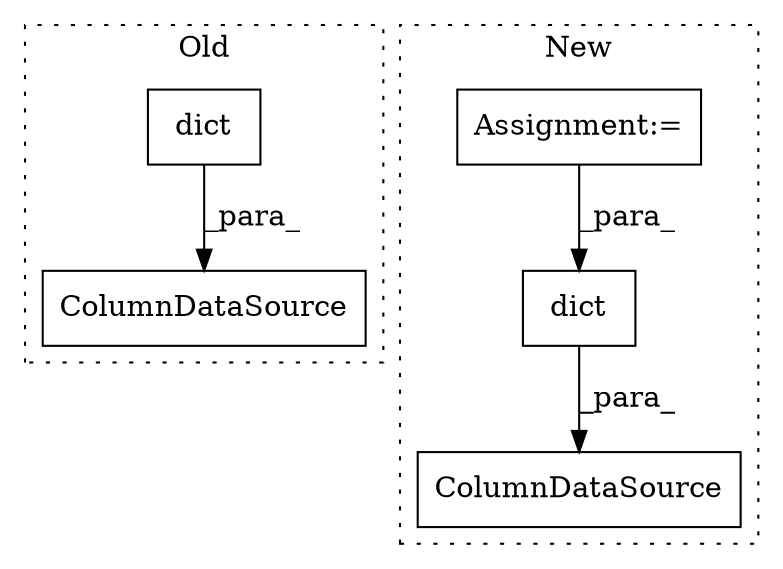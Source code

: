 digraph G {
subgraph cluster0 {
1 [label="ColumnDataSource" a="32" s="8889,9015" l="17,1" shape="box"];
4 [label="dict" a="32" s="8906,9014" l="5,1" shape="box"];
label = "Old";
style="dotted";
}
subgraph cluster1 {
2 [label="dict" a="32" s="9692,9712" l="5,1" shape="box"];
3 [label="ColumnDataSource" a="32" s="9675,9713" l="17,1" shape="box"];
5 [label="Assignment:=" a="7" s="9288" l="1" shape="box"];
label = "New";
style="dotted";
}
2 -> 3 [label="_para_"];
4 -> 1 [label="_para_"];
5 -> 2 [label="_para_"];
}